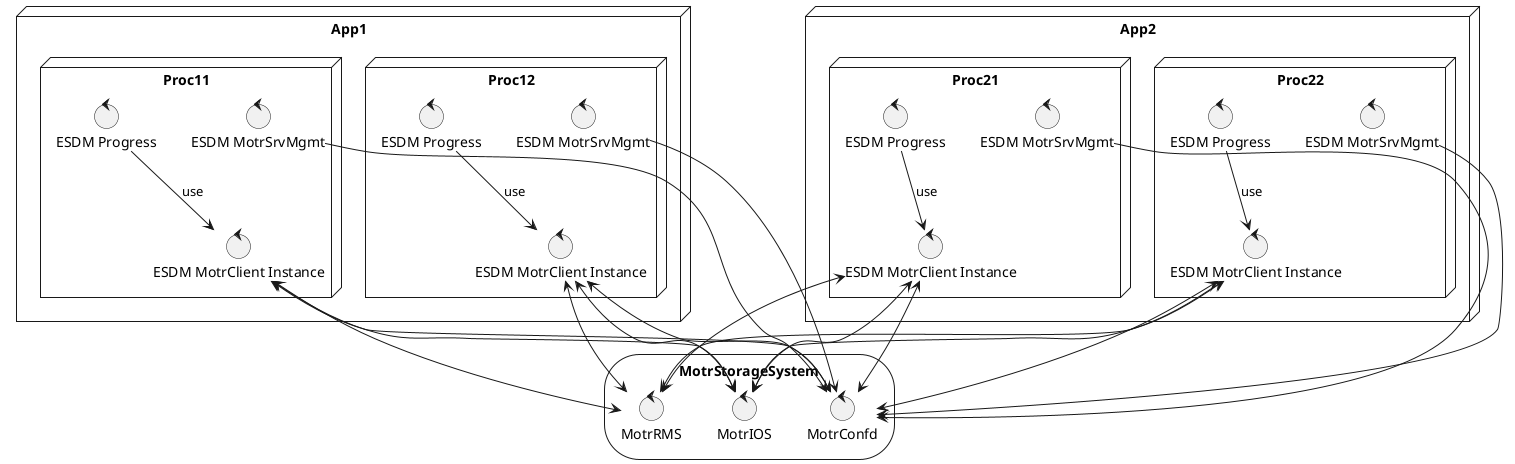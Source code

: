 @startuml

node App1 {
	node Proc11 {
	control "ESDM Progress" as progress11
	control "ESDM MotrClient Instance" as clovis11
	control "ESDM MotrSrvMgmt" as mgmt11
	}

	node Proc12 {
	control "ESDM Progress" as progress12
	control "ESDM MotrClient Instance" as clovis12
	control "ESDM MotrSrvMgmt" as mgmt12
	}
}

progress11 --> clovis11 : use
progress12 --> clovis12 : use

node App2 {
	node Proc21 {
	control "ESDM Progress" as progress21
	control "ESDM MotrClient Instance" as clovis21
	control "ESDM MotrSrvMgmt" as mgmt21
	}

	node Proc22 {
	control "ESDM Progress" as progress22
	control "ESDM MotrClient Instance" as clovis22
	control "ESDM MotrSrvMgmt" as mgmt22
	}
}
progress21 --> clovis21 : use
progress22 --> clovis22 : use

storage MotrStorageSystem {
	control MotrConfd
	control MotrRMS
	control MotrIOS
}

clovis11 <--> MotrConfd
clovis11 <--> MotrRMS
clovis11 <--> MotrIOS

clovis12 <--> MotrConfd
clovis12 <--> MotrRMS
clovis12 <--> MotrIOS

clovis21 <--> MotrConfd
clovis21 <--> MotrRMS
clovis21 <--> MotrIOS


clovis22 <--> MotrConfd
clovis22 <--> MotrRMS
clovis22 <--> MotrIOS

mgmt11 --> MotrConfd
mgmt12 --> MotrConfd
mgmt21 --> MotrConfd
mgmt22 --> MotrConfd

@enduml
